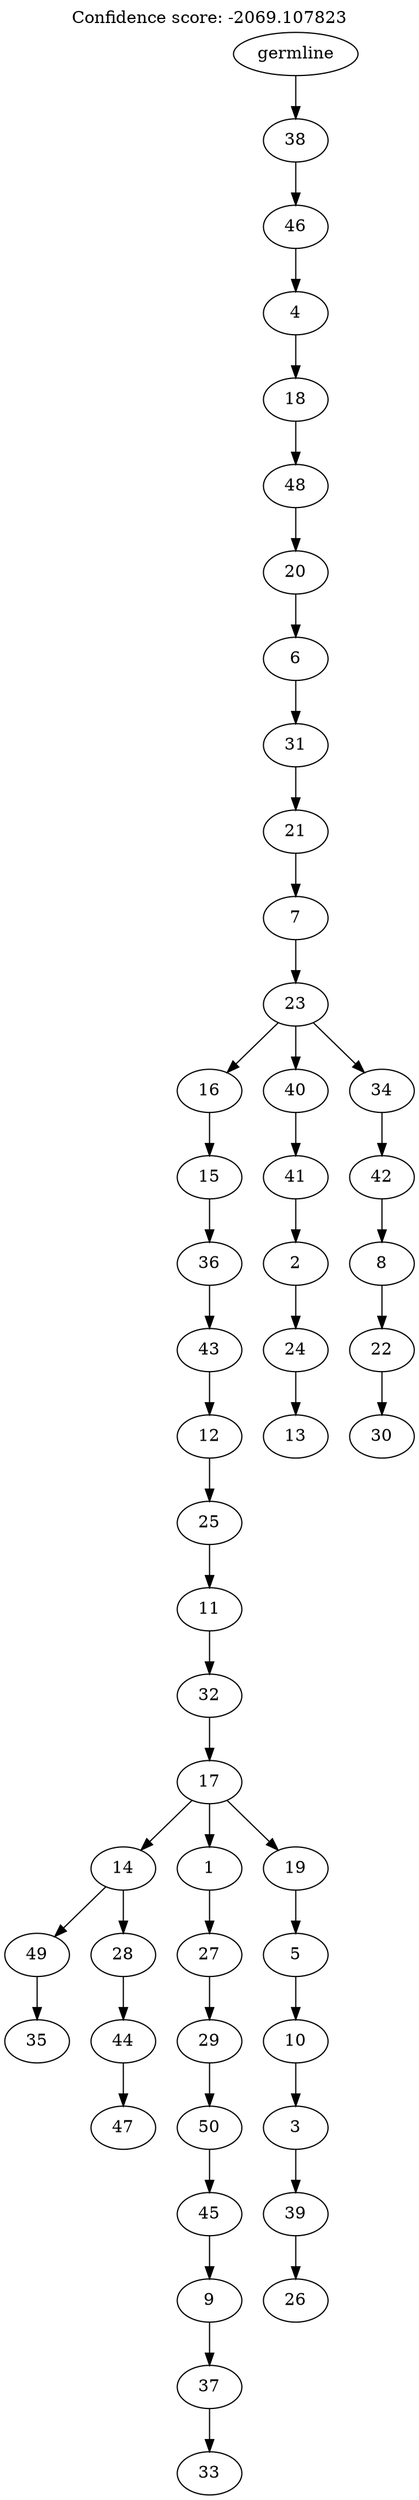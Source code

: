 digraph g {
	"49" -> "50";
	"50" [label="35"];
	"47" -> "48";
	"48" [label="47"];
	"46" -> "47";
	"47" [label="44"];
	"45" -> "46";
	"46" [label="28"];
	"45" -> "49";
	"49" [label="49"];
	"43" -> "44";
	"44" [label="33"];
	"42" -> "43";
	"43" [label="37"];
	"41" -> "42";
	"42" [label="9"];
	"40" -> "41";
	"41" [label="45"];
	"39" -> "40";
	"40" [label="50"];
	"38" -> "39";
	"39" [label="29"];
	"37" -> "38";
	"38" [label="27"];
	"35" -> "36";
	"36" [label="26"];
	"34" -> "35";
	"35" [label="39"];
	"33" -> "34";
	"34" [label="3"];
	"32" -> "33";
	"33" [label="10"];
	"31" -> "32";
	"32" [label="5"];
	"30" -> "31";
	"31" [label="19"];
	"30" -> "37";
	"37" [label="1"];
	"30" -> "45";
	"45" [label="14"];
	"29" -> "30";
	"30" [label="17"];
	"28" -> "29";
	"29" [label="32"];
	"27" -> "28";
	"28" [label="11"];
	"26" -> "27";
	"27" [label="25"];
	"25" -> "26";
	"26" [label="12"];
	"24" -> "25";
	"25" [label="43"];
	"23" -> "24";
	"24" [label="36"];
	"22" -> "23";
	"23" [label="15"];
	"20" -> "21";
	"21" [label="13"];
	"19" -> "20";
	"20" [label="24"];
	"18" -> "19";
	"19" [label="2"];
	"17" -> "18";
	"18" [label="41"];
	"15" -> "16";
	"16" [label="30"];
	"14" -> "15";
	"15" [label="22"];
	"13" -> "14";
	"14" [label="8"];
	"12" -> "13";
	"13" [label="42"];
	"11" -> "12";
	"12" [label="34"];
	"11" -> "17";
	"17" [label="40"];
	"11" -> "22";
	"22" [label="16"];
	"10" -> "11";
	"11" [label="23"];
	"9" -> "10";
	"10" [label="7"];
	"8" -> "9";
	"9" [label="21"];
	"7" -> "8";
	"8" [label="31"];
	"6" -> "7";
	"7" [label="6"];
	"5" -> "6";
	"6" [label="20"];
	"4" -> "5";
	"5" [label="48"];
	"3" -> "4";
	"4" [label="18"];
	"2" -> "3";
	"3" [label="4"];
	"1" -> "2";
	"2" [label="46"];
	"0" -> "1";
	"1" [label="38"];
	"0" [label="germline"];
	labelloc="t";
	label="Confidence score: -2069.107823";
}
